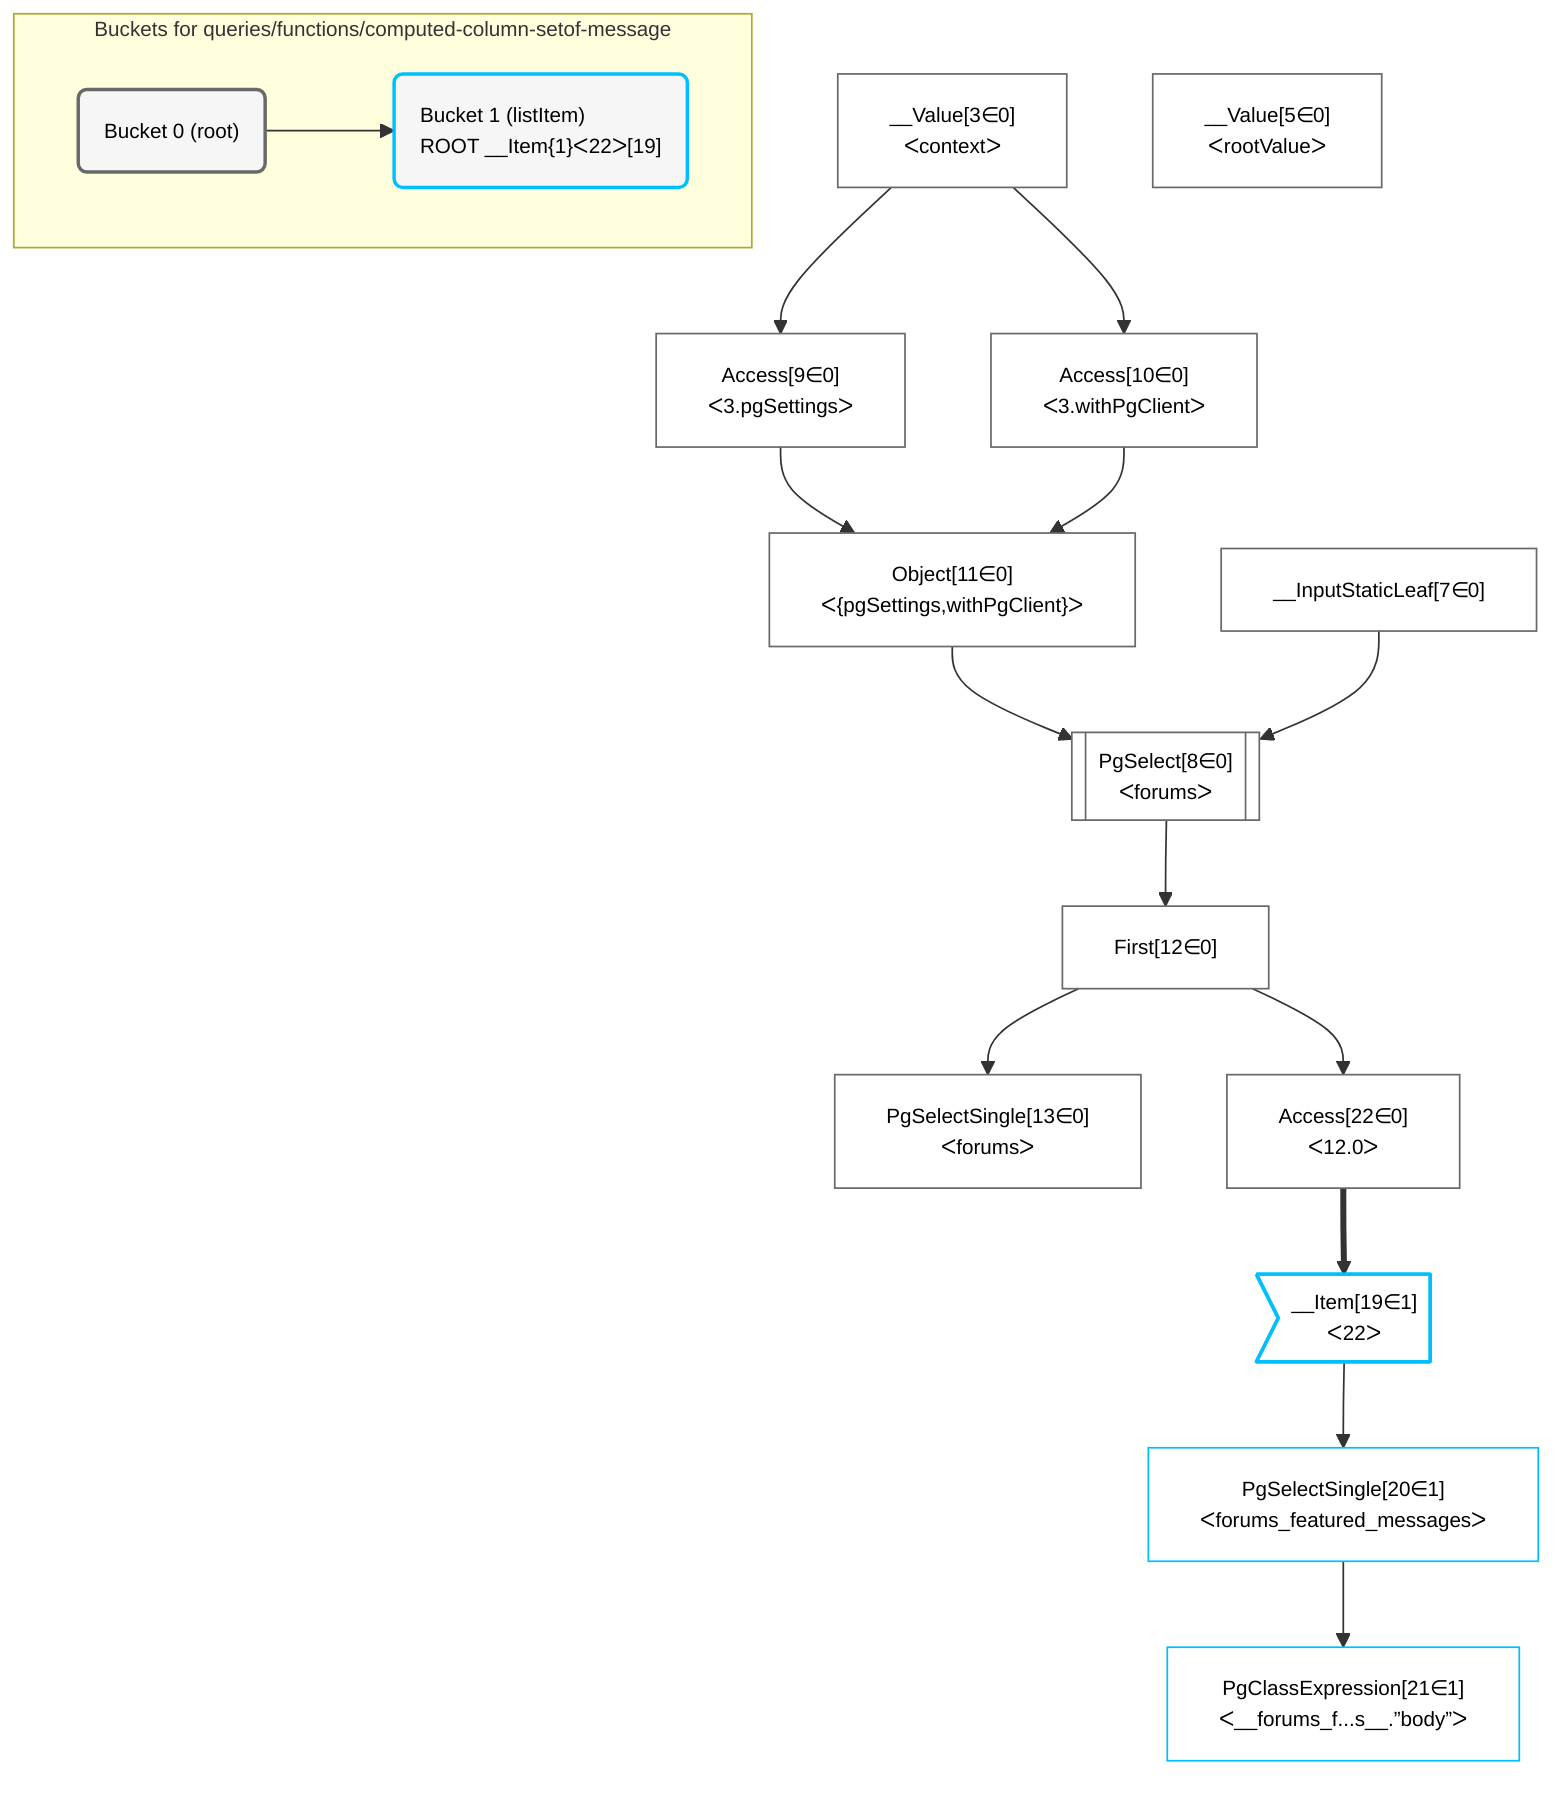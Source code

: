 %%{init: {'themeVariables': { 'fontSize': '12px'}}}%%
graph TD
    classDef path fill:#eee,stroke:#000,color:#000
    classDef plan fill:#fff,stroke-width:1px,color:#000
    classDef itemplan fill:#fff,stroke-width:2px,color:#000
    classDef sideeffectplan fill:#f00,stroke-width:2px,color:#000
    classDef bucket fill:#f6f6f6,color:#000,stroke-width:2px,text-align:left


    %% define steps
    __Value3["__Value[3∈0]<br />ᐸcontextᐳ"]:::plan
    __Value5["__Value[5∈0]<br />ᐸrootValueᐳ"]:::plan
    __InputStaticLeaf7["__InputStaticLeaf[7∈0]"]:::plan
    Access9["Access[9∈0]<br />ᐸ3.pgSettingsᐳ"]:::plan
    Access10["Access[10∈0]<br />ᐸ3.withPgClientᐳ"]:::plan
    Object11["Object[11∈0]<br />ᐸ{pgSettings,withPgClient}ᐳ"]:::plan
    PgSelect8[["PgSelect[8∈0]<br />ᐸforumsᐳ"]]:::plan
    First12["First[12∈0]"]:::plan
    PgSelectSingle13["PgSelectSingle[13∈0]<br />ᐸforumsᐳ"]:::plan
    Access22["Access[22∈0]<br />ᐸ12.0ᐳ"]:::plan
    __Item19>"__Item[19∈1]<br />ᐸ22ᐳ"]:::itemplan
    PgSelectSingle20["PgSelectSingle[20∈1]<br />ᐸforums_featured_messagesᐳ"]:::plan
    PgClassExpression21["PgClassExpression[21∈1]<br />ᐸ__forums_f...s__.”body”ᐳ"]:::plan

    %% plan dependencies
    __Value3 --> Access9
    __Value3 --> Access10
    Access9 & Access10 --> Object11
    Object11 & __InputStaticLeaf7 --> PgSelect8
    PgSelect8 --> First12
    First12 --> PgSelectSingle13
    First12 --> Access22
    Access22 ==> __Item19
    __Item19 --> PgSelectSingle20
    PgSelectSingle20 --> PgClassExpression21

    subgraph "Buckets for queries/functions/computed-column-setof-message"
    Bucket0("Bucket 0 (root)"):::bucket
    classDef bucket0 stroke:#696969
    class Bucket0,__Value3,__Value5,__InputStaticLeaf7,PgSelect8,Access9,Access10,Object11,First12,PgSelectSingle13,Access22 bucket0
    Bucket1("Bucket 1 (listItem)<br />ROOT __Item{1}ᐸ22ᐳ[19]"):::bucket
    classDef bucket1 stroke:#00bfff
    class Bucket1,__Item19,PgSelectSingle20,PgClassExpression21 bucket1
    Bucket0 --> Bucket1
    end